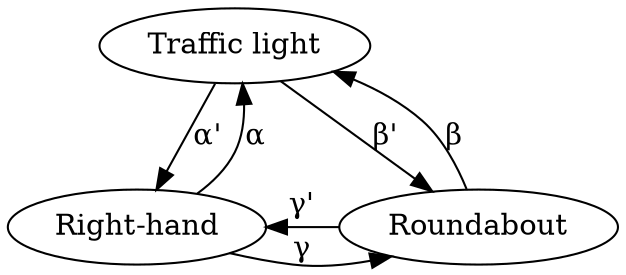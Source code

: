 digraph "round-table" {
    RH [label="Right-hand"]
    TL [label="Traffic light"]
    RA [label="Roundabout"]
    RH -> TL [label=<&#945;>] [constraint=false] // alpha
    RA -> TL [label=<&#946;>] [constraint=false] // beta
    RA -> RH [label=<&#947;> + "\'"] [constraint=false] // gamma prime
    RH -> RA [label=<&#947;>] [constraint=false] // gamma
    TL -> RA [label=<&#946;> + "\'"] // beta prime
    TL -> RH [label=<&#945;> + "\'"] // alpha prime
}